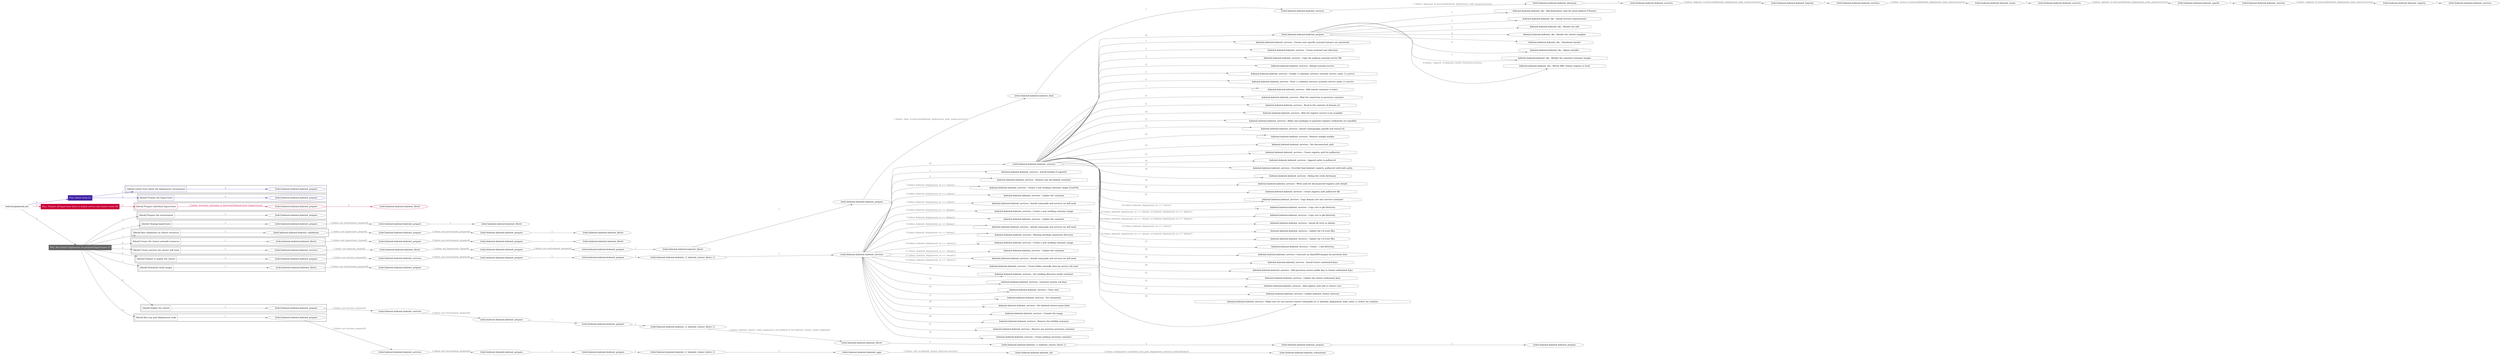 digraph {
	graph [concentrate=true ordering=in rankdir=LR ratio=fill]
	edge [esep=5 sep=10]
	"kubeinit/playbook.yml" [id=root_node style=dotted]
	play_bf6c6f42 [label="Play: Initial setup (1)" color="#4325a7" fontcolor="#ffffff" id=play_bf6c6f42 shape=box style=filled tooltip=localhost]
	"kubeinit/playbook.yml" -> play_bf6c6f42 [label="1 " color="#4325a7" fontcolor="#4325a7" id=edge_04dbfdcd labeltooltip="1 " tooltip="1 "]
	subgraph "kubeinit.kubeinit.kubeinit_prepare" {
		role_2e492836 [label="[role] kubeinit.kubeinit.kubeinit_prepare" color="#4325a7" id=role_2e492836 tooltip="kubeinit.kubeinit.kubeinit_prepare"]
	}
	subgraph "kubeinit.kubeinit.kubeinit_prepare" {
		role_5b1751d0 [label="[role] kubeinit.kubeinit.kubeinit_prepare" color="#4325a7" id=role_5b1751d0 tooltip="kubeinit.kubeinit.kubeinit_prepare"]
	}
	subgraph "Play: Initial setup (1)" {
		play_bf6c6f42 -> block_38721f76 [label=1 color="#4325a7" fontcolor="#4325a7" id=edge_2c55abdc labeltooltip=1 tooltip=1]
		subgraph cluster_block_38721f76 {
			block_38721f76 [label="[block] Gather facts about the deployment environment" color="#4325a7" id=block_38721f76 labeltooltip="Gather facts about the deployment environment" shape=box tooltip="Gather facts about the deployment environment"]
			block_38721f76 -> role_2e492836 [label="1 " color="#4325a7" fontcolor="#4325a7" id=edge_08ad8243 labeltooltip="1 " tooltip="1 "]
		}
		play_bf6c6f42 -> block_2e3effc7 [label=2 color="#4325a7" fontcolor="#4325a7" id=edge_d8696724 labeltooltip=2 tooltip=2]
		subgraph cluster_block_2e3effc7 {
			block_2e3effc7 [label="[block] Prepare the hypervisors" color="#4325a7" id=block_2e3effc7 labeltooltip="Prepare the hypervisors" shape=box tooltip="Prepare the hypervisors"]
			block_2e3effc7 -> role_5b1751d0 [label="1 " color="#4325a7" fontcolor="#4325a7" id=edge_41c2c712 labeltooltip="1 " tooltip="1 "]
		}
	}
	play_ec0fe2da [label="Play: Prepare all hypervisor hosts to deploy service and cluster nodes (0)" color="#ca0237" fontcolor="#ffffff" id=play_ec0fe2da shape=box style=filled tooltip="Play: Prepare all hypervisor hosts to deploy service and cluster nodes (0)"]
	"kubeinit/playbook.yml" -> play_ec0fe2da [label="2 " color="#ca0237" fontcolor="#ca0237" id=edge_f9dc42d3 labeltooltip="2 " tooltip="2 "]
	subgraph "kubeinit.kubeinit.kubeinit_libvirt" {
		role_2e68f2b4 [label="[role] kubeinit.kubeinit.kubeinit_libvirt" color="#ca0237" id=role_2e68f2b4 tooltip="kubeinit.kubeinit.kubeinit_libvirt"]
	}
	subgraph "kubeinit.kubeinit.kubeinit_prepare" {
		role_25a226ad [label="[role] kubeinit.kubeinit.kubeinit_prepare" color="#ca0237" id=role_25a226ad tooltip="kubeinit.kubeinit.kubeinit_prepare"]
		role_25a226ad -> role_2e68f2b4 [label="1 " color="#ca0237" fontcolor="#ca0237" id=edge_9514d3ac labeltooltip="1 " tooltip="1 "]
	}
	subgraph "Play: Prepare all hypervisor hosts to deploy service and cluster nodes (0)" {
		play_ec0fe2da -> block_8fcb07a5 [label=1 color="#ca0237" fontcolor="#ca0237" id=edge_e763a2f1 labeltooltip=1 tooltip=1]
		subgraph cluster_block_8fcb07a5 {
			block_8fcb07a5 [label="[block] Prepare individual hypervisors" color="#ca0237" id=block_8fcb07a5 labeltooltip="Prepare individual hypervisors" shape=box tooltip="Prepare individual hypervisors"]
			block_8fcb07a5 -> role_25a226ad [label="1 [when: inventory_hostname in hostvars['kubeinit-facts'].hypervisors]" color="#ca0237" fontcolor="#ca0237" id=edge_84db8507 labeltooltip="1 [when: inventory_hostname in hostvars['kubeinit-facts'].hypervisors]" tooltip="1 [when: inventory_hostname in hostvars['kubeinit-facts'].hypervisors]"]
		}
	}
	play_c9cffdf8 [label="Play: Run cluster deployment on prepared hypervisors (1)" color="#666666" fontcolor="#ffffff" id=play_c9cffdf8 shape=box style=filled tooltip=localhost]
	"kubeinit/playbook.yml" -> play_c9cffdf8 [label="3 " color="#666666" fontcolor="#666666" id=edge_e32ccda4 labeltooltip="3 " tooltip="3 "]
	subgraph "kubeinit.kubeinit.kubeinit_prepare" {
		role_041250fe [label="[role] kubeinit.kubeinit.kubeinit_prepare" color="#666666" id=role_041250fe tooltip="kubeinit.kubeinit.kubeinit_prepare"]
	}
	subgraph "kubeinit.kubeinit.kubeinit_libvirt" {
		role_09b129c5 [label="[role] kubeinit.kubeinit.kubeinit_libvirt" color="#666666" id=role_09b129c5 tooltip="kubeinit.kubeinit.kubeinit_libvirt"]
	}
	subgraph "kubeinit.kubeinit.kubeinit_prepare" {
		role_4cdf79de [label="[role] kubeinit.kubeinit.kubeinit_prepare" color="#666666" id=role_4cdf79de tooltip="kubeinit.kubeinit.kubeinit_prepare"]
		role_4cdf79de -> role_09b129c5 [label="1 " color="#666666" fontcolor="#666666" id=edge_e017666a labeltooltip="1 " tooltip="1 "]
	}
	subgraph "kubeinit.kubeinit.kubeinit_prepare" {
		role_68f69f64 [label="[role] kubeinit.kubeinit.kubeinit_prepare" color="#666666" id=role_68f69f64 tooltip="kubeinit.kubeinit.kubeinit_prepare"]
		role_68f69f64 -> role_4cdf79de [label="1 [when: not environment_prepared]" color="#666666" fontcolor="#666666" id=edge_9d74cd28 labeltooltip="1 [when: not environment_prepared]" tooltip="1 [when: not environment_prepared]"]
	}
	subgraph "kubeinit.kubeinit.kubeinit_libvirt" {
		role_1e37b716 [label="[role] kubeinit.kubeinit.kubeinit_libvirt" color="#666666" id=role_1e37b716 tooltip="kubeinit.kubeinit.kubeinit_libvirt"]
	}
	subgraph "kubeinit.kubeinit.kubeinit_prepare" {
		role_c3bef7f9 [label="[role] kubeinit.kubeinit.kubeinit_prepare" color="#666666" id=role_c3bef7f9 tooltip="kubeinit.kubeinit.kubeinit_prepare"]
		role_c3bef7f9 -> role_1e37b716 [label="1 " color="#666666" fontcolor="#666666" id=edge_8aa1b6d0 labeltooltip="1 " tooltip="1 "]
	}
	subgraph "kubeinit.kubeinit.kubeinit_prepare" {
		role_daa2dc0b [label="[role] kubeinit.kubeinit.kubeinit_prepare" color="#666666" id=role_daa2dc0b tooltip="kubeinit.kubeinit.kubeinit_prepare"]
		role_daa2dc0b -> role_c3bef7f9 [label="1 [when: not environment_prepared]" color="#666666" fontcolor="#666666" id=edge_f8e40347 labeltooltip="1 [when: not environment_prepared]" tooltip="1 [when: not environment_prepared]"]
	}
	subgraph "kubeinit.kubeinit.kubeinit_validations" {
		role_0ae26f8e [label="[role] kubeinit.kubeinit.kubeinit_validations" color="#666666" id=role_0ae26f8e tooltip="kubeinit.kubeinit.kubeinit_validations"]
		role_0ae26f8e -> role_daa2dc0b [label="1 [when: not hypervisors_cleaned]" color="#666666" fontcolor="#666666" id=edge_52fa8949 labeltooltip="1 [when: not hypervisors_cleaned]" tooltip="1 [when: not hypervisors_cleaned]"]
	}
	subgraph "kubeinit.kubeinit.kubeinit_libvirt" {
		role_a3e00bdb [label="[role] kubeinit.kubeinit.kubeinit_libvirt" color="#666666" id=role_a3e00bdb tooltip="kubeinit.kubeinit.kubeinit_libvirt"]
	}
	subgraph "kubeinit.kubeinit.kubeinit_prepare" {
		role_4f8dca02 [label="[role] kubeinit.kubeinit.kubeinit_prepare" color="#666666" id=role_4f8dca02 tooltip="kubeinit.kubeinit.kubeinit_prepare"]
		role_4f8dca02 -> role_a3e00bdb [label="1 " color="#666666" fontcolor="#666666" id=edge_2f98a87a labeltooltip="1 " tooltip="1 "]
	}
	subgraph "kubeinit.kubeinit.kubeinit_prepare" {
		role_d4096826 [label="[role] kubeinit.kubeinit.kubeinit_prepare" color="#666666" id=role_d4096826 tooltip="kubeinit.kubeinit.kubeinit_prepare"]
		role_d4096826 -> role_4f8dca02 [label="1 [when: not environment_prepared]" color="#666666" fontcolor="#666666" id=edge_1ab55d74 labeltooltip="1 [when: not environment_prepared]" tooltip="1 [when: not environment_prepared]"]
	}
	subgraph "kubeinit.kubeinit.kubeinit_libvirt" {
		role_9b7eea46 [label="[role] kubeinit.kubeinit.kubeinit_libvirt" color="#666666" id=role_9b7eea46 tooltip="kubeinit.kubeinit.kubeinit_libvirt"]
		role_9b7eea46 -> role_d4096826 [label="1 [when: not hypervisors_cleaned]" color="#666666" fontcolor="#666666" id=edge_ad11f165 labeltooltip="1 [when: not hypervisors_cleaned]" tooltip="1 [when: not hypervisors_cleaned]"]
	}
	subgraph "kubeinit.kubeinit.kubeinit_services" {
		role_63eb9236 [label="[role] kubeinit.kubeinit.kubeinit_services" color="#666666" id=role_63eb9236 tooltip="kubeinit.kubeinit.kubeinit_services"]
	}
	subgraph "kubeinit.kubeinit.kubeinit_registry" {
		role_0265dab5 [label="[role] kubeinit.kubeinit.kubeinit_registry" color="#666666" id=role_0265dab5 tooltip="kubeinit.kubeinit.kubeinit_registry"]
		role_0265dab5 -> role_63eb9236 [label="1 " color="#666666" fontcolor="#666666" id=edge_b46900b5 labeltooltip="1 " tooltip="1 "]
	}
	subgraph "kubeinit.kubeinit.kubeinit_services" {
		role_1dd5aded [label="[role] kubeinit.kubeinit.kubeinit_services" color="#666666" id=role_1dd5aded tooltip="kubeinit.kubeinit.kubeinit_services"]
		role_1dd5aded -> role_0265dab5 [label="1 [when: 'registry' in hostvars[kubeinit_deployment_node_name].services]" color="#666666" fontcolor="#666666" id=edge_c2837661 labeltooltip="1 [when: 'registry' in hostvars[kubeinit_deployment_node_name].services]" tooltip="1 [when: 'registry' in hostvars[kubeinit_deployment_node_name].services]"]
	}
	subgraph "kubeinit.kubeinit.kubeinit_apache" {
		role_284b7025 [label="[role] kubeinit.kubeinit.kubeinit_apache" color="#666666" id=role_284b7025 tooltip="kubeinit.kubeinit.kubeinit_apache"]
		role_284b7025 -> role_1dd5aded [label="1 " color="#666666" fontcolor="#666666" id=edge_9a194570 labeltooltip="1 " tooltip="1 "]
	}
	subgraph "kubeinit.kubeinit.kubeinit_services" {
		role_e1edacfa [label="[role] kubeinit.kubeinit.kubeinit_services" color="#666666" id=role_e1edacfa tooltip="kubeinit.kubeinit.kubeinit_services"]
		role_e1edacfa -> role_284b7025 [label="1 [when: 'apache' in hostvars[kubeinit_deployment_node_name].services]" color="#666666" fontcolor="#666666" id=edge_b5144fe6 labeltooltip="1 [when: 'apache' in hostvars[kubeinit_deployment_node_name].services]" tooltip="1 [when: 'apache' in hostvars[kubeinit_deployment_node_name].services]"]
	}
	subgraph "kubeinit.kubeinit.kubeinit_nexus" {
		role_1da039c1 [label="[role] kubeinit.kubeinit.kubeinit_nexus" color="#666666" id=role_1da039c1 tooltip="kubeinit.kubeinit.kubeinit_nexus"]
		role_1da039c1 -> role_e1edacfa [label="1 " color="#666666" fontcolor="#666666" id=edge_1817312a labeltooltip="1 " tooltip="1 "]
	}
	subgraph "kubeinit.kubeinit.kubeinit_services" {
		role_1595fb42 [label="[role] kubeinit.kubeinit.kubeinit_services" color="#666666" id=role_1595fb42 tooltip="kubeinit.kubeinit.kubeinit_services"]
		role_1595fb42 -> role_1da039c1 [label="1 [when: 'nexus' in hostvars[kubeinit_deployment_node_name].services]" color="#666666" fontcolor="#666666" id=edge_37dade91 labeltooltip="1 [when: 'nexus' in hostvars[kubeinit_deployment_node_name].services]" tooltip="1 [when: 'nexus' in hostvars[kubeinit_deployment_node_name].services]"]
	}
	subgraph "kubeinit.kubeinit.kubeinit_haproxy" {
		role_386bc935 [label="[role] kubeinit.kubeinit.kubeinit_haproxy" color="#666666" id=role_386bc935 tooltip="kubeinit.kubeinit.kubeinit_haproxy"]
		role_386bc935 -> role_1595fb42 [label="1 " color="#666666" fontcolor="#666666" id=edge_b8a3d36c labeltooltip="1 " tooltip="1 "]
	}
	subgraph "kubeinit.kubeinit.kubeinit_services" {
		role_8d01fe36 [label="[role] kubeinit.kubeinit.kubeinit_services" color="#666666" id=role_8d01fe36 tooltip="kubeinit.kubeinit.kubeinit_services"]
		role_8d01fe36 -> role_386bc935 [label="1 [when: 'haproxy' in hostvars[kubeinit_deployment_node_name].services]" color="#666666" fontcolor="#666666" id=edge_4ba7d05a labeltooltip="1 [when: 'haproxy' in hostvars[kubeinit_deployment_node_name].services]" tooltip="1 [when: 'haproxy' in hostvars[kubeinit_deployment_node_name].services]"]
	}
	subgraph "kubeinit.kubeinit.kubeinit_dnsmasq" {
		role_a7429e09 [label="[role] kubeinit.kubeinit.kubeinit_dnsmasq" color="#666666" id=role_a7429e09 tooltip="kubeinit.kubeinit.kubeinit_dnsmasq"]
		role_a7429e09 -> role_8d01fe36 [label="1 " color="#666666" fontcolor="#666666" id=edge_ee44decf labeltooltip="1 " tooltip="1 "]
	}
	subgraph "kubeinit.kubeinit.kubeinit_services" {
		role_373e9f68 [label="[role] kubeinit.kubeinit.kubeinit_services" color="#666666" id=role_373e9f68 tooltip="kubeinit.kubeinit.kubeinit_services"]
		role_373e9f68 -> role_a7429e09 [label="1 [when: 'dnsmasq' in hostvars[kubeinit_deployment_node_name].services]" color="#666666" fontcolor="#666666" id=edge_695af836 labeltooltip="1 [when: 'dnsmasq' in hostvars[kubeinit_deployment_node_name].services]" tooltip="1 [when: 'dnsmasq' in hostvars[kubeinit_deployment_node_name].services]"]
	}
	subgraph "kubeinit.kubeinit.kubeinit_bind" {
		role_b521f58c [label="[role] kubeinit.kubeinit.kubeinit_bind" color="#666666" id=role_b521f58c tooltip="kubeinit.kubeinit.kubeinit_bind"]
		role_b521f58c -> role_373e9f68 [label="1 " color="#666666" fontcolor="#666666" id=edge_672d7ee2 labeltooltip="1 " tooltip="1 "]
	}
	subgraph "kubeinit.kubeinit.kubeinit_prepare" {
		role_c8ca8e5f [label="[role] kubeinit.kubeinit.kubeinit_prepare" color="#666666" id=role_c8ca8e5f tooltip="kubeinit.kubeinit.kubeinit_prepare"]
		role_c8ca8e5f -> role_b521f58c [label="1 [when: 'bind' in hostvars[kubeinit_deployment_node_name].services]" color="#666666" fontcolor="#666666" id=edge_a50130da labeltooltip="1 [when: 'bind' in hostvars[kubeinit_deployment_node_name].services]" tooltip="1 [when: 'bind' in hostvars[kubeinit_deployment_node_name].services]"]
	}
	subgraph "kubeinit.kubeinit.kubeinit_libvirt" {
		role_b24411a0 [label="[role] kubeinit.kubeinit.kubeinit_libvirt" color="#666666" id=role_b24411a0 tooltip="kubeinit.kubeinit.kubeinit_libvirt"]
		role_b24411a0 -> role_c8ca8e5f [label="1 " color="#666666" fontcolor="#666666" id=edge_c720a9d2 labeltooltip="1 " tooltip="1 "]
	}
	subgraph "kubeinit.kubeinit.kubeinit_prepare" {
		role_64362594 [label="[role] kubeinit.kubeinit.kubeinit_prepare" color="#666666" id=role_64362594 tooltip="kubeinit.kubeinit.kubeinit_prepare"]
		role_64362594 -> role_b24411a0 [label="1 " color="#666666" fontcolor="#666666" id=edge_1a8ef081 labeltooltip="1 " tooltip="1 "]
	}
	subgraph "kubeinit.kubeinit.kubeinit_prepare" {
		role_993ac03c [label="[role] kubeinit.kubeinit.kubeinit_prepare" color="#666666" id=role_993ac03c tooltip="kubeinit.kubeinit.kubeinit_prepare"]
		role_993ac03c -> role_64362594 [label="1 [when: not environment_prepared]" color="#666666" fontcolor="#666666" id=edge_a8421b99 labeltooltip="1 [when: not environment_prepared]" tooltip="1 [when: not environment_prepared]"]
	}
	subgraph "kubeinit.kubeinit.kubeinit_libvirt" {
		role_7f527fde [label="[role] kubeinit.kubeinit.kubeinit_libvirt" color="#666666" id=role_7f527fde tooltip="kubeinit.kubeinit.kubeinit_libvirt"]
		role_7f527fde -> role_993ac03c [label="1 [when: not hypervisors_cleaned]" color="#666666" fontcolor="#666666" id=edge_6239b3cc labeltooltip="1 [when: not hypervisors_cleaned]" tooltip="1 [when: not hypervisors_cleaned]"]
	}
	subgraph "kubeinit.kubeinit.kubeinit_services" {
		role_4bb7468c [label="[role] kubeinit.kubeinit.kubeinit_services" color="#666666" id=role_4bb7468c tooltip="kubeinit.kubeinit.kubeinit_services"]
		role_4bb7468c -> role_7f527fde [label="1 [when: not network_created]" color="#666666" fontcolor="#666666" id=edge_4c6923af labeltooltip="1 [when: not network_created]" tooltip="1 [when: not network_created]"]
	}
	subgraph "kubeinit.kubeinit.kubeinit_prepare" {
		role_e82b8c06 [label="[role] kubeinit.kubeinit.kubeinit_prepare" color="#666666" id=role_e82b8c06 tooltip="kubeinit.kubeinit.kubeinit_prepare"]
		task_27bfb29d [label="kubeinit.kubeinit.kubeinit_rke : Add kubernetes repo for latest kubectl (Ubuntu)" color="#666666" id=task_27bfb29d shape=octagon tooltip="kubeinit.kubeinit.kubeinit_rke : Add kubernetes repo for latest kubectl (Ubuntu)"]
		role_e82b8c06 -> task_27bfb29d [label="1 " color="#666666" fontcolor="#666666" id=edge_53c9c61d labeltooltip="1 " tooltip="1 "]
		task_db089a00 [label="kubeinit.kubeinit.kubeinit_rke : Install services requirements" color="#666666" id=task_db089a00 shape=octagon tooltip="kubeinit.kubeinit.kubeinit_rke : Install services requirements"]
		role_e82b8c06 -> task_db089a00 [label="2 " color="#666666" fontcolor="#666666" id=edge_7ac318d1 labeltooltip="2 " tooltip="2 "]
		task_ff1b33f2 [label="kubeinit.kubeinit.kubeinit_rke : Render net info" color="#666666" id=task_ff1b33f2 shape=octagon tooltip="kubeinit.kubeinit.kubeinit_rke : Render net info"]
		role_e82b8c06 -> task_ff1b33f2 [label="3 " color="#666666" fontcolor="#666666" id=edge_0a2ac85c labeltooltip="3 " tooltip="3 "]
		task_38e6f2d0 [label="kubeinit.kubeinit.kubeinit_rke : Render the cluster template" color="#666666" id=task_38e6f2d0 shape=octagon tooltip="kubeinit.kubeinit.kubeinit_rke : Render the cluster template"]
		role_e82b8c06 -> task_38e6f2d0 [label="4 " color="#666666" fontcolor="#666666" id=edge_26c9f67d labeltooltip="4 " tooltip="4 "]
		task_411d150f [label="kubeinit.kubeinit.kubeinit_rke : Download rancher" color="#666666" id=task_411d150f shape=octagon tooltip="kubeinit.kubeinit.kubeinit_rke : Download rancher"]
		role_e82b8c06 -> task_411d150f [label="5 " color="#666666" fontcolor="#666666" id=edge_e5e71a14 labeltooltip="5 " tooltip="5 "]
		task_573a94ec [label="kubeinit.kubeinit.kubeinit_rke : Adjust installer" color="#666666" id=task_573a94ec shape=octagon tooltip="kubeinit.kubeinit.kubeinit_rke : Adjust installer"]
		role_e82b8c06 -> task_573a94ec [label="6 " color="#666666" fontcolor="#666666" id=edge_ddfa756c labeltooltip="6 " tooltip="6 "]
		task_97bfae0e [label="kubeinit.kubeinit.kubeinit_rke : Render the required container images" color="#666666" id=task_97bfae0e shape=octagon tooltip="kubeinit.kubeinit.kubeinit_rke : Render the required container images"]
		role_e82b8c06 -> task_97bfae0e [label="7 " color="#666666" fontcolor="#666666" id=edge_4cf082a5 labeltooltip="7 " tooltip="7 "]
		task_8bbb768c [label="kubeinit.kubeinit.kubeinit_rke : Mirror RKE remote registry to local" color="#666666" id=task_8bbb768c shape=octagon tooltip="kubeinit.kubeinit.kubeinit_rke : Mirror RKE remote registry to local"]
		role_e82b8c06 -> task_8bbb768c [label="8 [when: 'registry' in kubeinit_cluster_hostvars.services]" color="#666666" fontcolor="#666666" id=edge_2a2b3846 labeltooltip="8 [when: 'registry' in kubeinit_cluster_hostvars.services]" tooltip="8 [when: 'registry' in kubeinit_cluster_hostvars.services]"]
	}
	subgraph "kubeinit.kubeinit.kubeinit_services" {
		role_5d2e356b [label="[role] kubeinit.kubeinit.kubeinit_services" color="#666666" id=role_5d2e356b tooltip="kubeinit.kubeinit.kubeinit_services"]
		task_ad9d36fb [label="kubeinit.kubeinit.kubeinit_services : Ensure user specific systemd instance are persistent" color="#666666" id=task_ad9d36fb shape=octagon tooltip="kubeinit.kubeinit.kubeinit_services : Ensure user specific systemd instance are persistent"]
		role_5d2e356b -> task_ad9d36fb [label="1 " color="#666666" fontcolor="#666666" id=edge_9912bef1 labeltooltip="1 " tooltip="1 "]
		task_4b582730 [label="kubeinit.kubeinit.kubeinit_services : Create systemd user directory" color="#666666" id=task_4b582730 shape=octagon tooltip="kubeinit.kubeinit.kubeinit_services : Create systemd user directory"]
		role_5d2e356b -> task_4b582730 [label="2 " color="#666666" fontcolor="#666666" id=edge_08814392 labeltooltip="2 " tooltip="2 "]
		task_fa5f5260 [label="kubeinit.kubeinit.kubeinit_services : Copy the podman systemd service file" color="#666666" id=task_fa5f5260 shape=octagon tooltip="kubeinit.kubeinit.kubeinit_services : Copy the podman systemd service file"]
		role_5d2e356b -> task_fa5f5260 [label="3 " color="#666666" fontcolor="#666666" id=edge_13281b60 labeltooltip="3 " tooltip="3 "]
		task_b1563d43 [label="kubeinit.kubeinit.kubeinit_services : Reload systemd service" color="#666666" id=task_b1563d43 shape=octagon tooltip="kubeinit.kubeinit.kubeinit_services : Reload systemd service"]
		role_5d2e356b -> task_b1563d43 [label="4 " color="#666666" fontcolor="#666666" id=edge_d42e278d labeltooltip="4 " tooltip="4 "]
		task_48150eef [label="kubeinit.kubeinit.kubeinit_services : Enable {{ kubeinit_services_systemd_service_name }}.service" color="#666666" id=task_48150eef shape=octagon tooltip="kubeinit.kubeinit.kubeinit_services : Enable {{ kubeinit_services_systemd_service_name }}.service"]
		role_5d2e356b -> task_48150eef [label="5 " color="#666666" fontcolor="#666666" id=edge_30f8a46e labeltooltip="5 " tooltip="5 "]
		task_5f6ef3bd [label="kubeinit.kubeinit.kubeinit_services : Start {{ kubeinit_services_systemd_service_name }}.service" color="#666666" id=task_5f6ef3bd shape=octagon tooltip="kubeinit.kubeinit.kubeinit_services : Start {{ kubeinit_services_systemd_service_name }}.service"]
		role_5d2e356b -> task_5f6ef3bd [label="6 " color="#666666" fontcolor="#666666" id=edge_43282830 labeltooltip="6 " tooltip="6 "]
		task_c31b4ba1 [label="kubeinit.kubeinit.kubeinit_services : Add remote container to hosts" color="#666666" id=task_c31b4ba1 shape=octagon tooltip="kubeinit.kubeinit.kubeinit_services : Add remote container to hosts"]
		role_5d2e356b -> task_c31b4ba1 [label="7 " color="#666666" fontcolor="#666666" id=edge_c2e91a7f labeltooltip="7 " tooltip="7 "]
		task_cba6bede [label="kubeinit.kubeinit.kubeinit_services : Wait for connection to provision container" color="#666666" id=task_cba6bede shape=octagon tooltip="kubeinit.kubeinit.kubeinit_services : Wait for connection to provision container"]
		role_5d2e356b -> task_cba6bede [label="8 " color="#666666" fontcolor="#666666" id=edge_60a4ff5b labeltooltip="8 " tooltip="8 "]
		task_aa618741 [label="kubeinit.kubeinit.kubeinit_services : Read in the contents of domain.crt" color="#666666" id=task_aa618741 shape=octagon tooltip="kubeinit.kubeinit.kubeinit_services : Read in the contents of domain.crt"]
		role_5d2e356b -> task_aa618741 [label="9 " color="#666666" fontcolor="#666666" id=edge_20d0db35 labeltooltip="9 " tooltip="9 "]
		task_9f91bd22 [label="kubeinit.kubeinit.kubeinit_services : Wait for registry service to be available" color="#666666" id=task_9f91bd22 shape=octagon tooltip="kubeinit.kubeinit.kubeinit_services : Wait for registry service to be available"]
		role_5d2e356b -> task_9f91bd22 [label="10 " color="#666666" fontcolor="#666666" id=edge_82f6add6 labeltooltip="10 " tooltip="10 "]
		task_e8413dfd [label="kubeinit.kubeinit.kubeinit_services : Make sure packages to generate registry credentials are installed" color="#666666" id=task_e8413dfd shape=octagon tooltip="kubeinit.kubeinit.kubeinit_services : Make sure packages to generate registry credentials are installed"]
		role_5d2e356b -> task_e8413dfd [label="11 " color="#666666" fontcolor="#666666" id=edge_6cedf65f labeltooltip="11 " tooltip="11 "]
		task_92756360 [label="kubeinit.kubeinit.kubeinit_services : Install cryptography, passlib and nexus3-cli" color="#666666" id=task_92756360 shape=octagon tooltip="kubeinit.kubeinit.kubeinit_services : Install cryptography, passlib and nexus3-cli"]
		role_5d2e356b -> task_92756360 [label="12 " color="#666666" fontcolor="#666666" id=edge_435e7d78 labeltooltip="12 " tooltip="12 "]
		task_a0d26e3d [label="kubeinit.kubeinit.kubeinit_services : Remove nologin marker" color="#666666" id=task_a0d26e3d shape=octagon tooltip="kubeinit.kubeinit.kubeinit_services : Remove nologin marker"]
		role_5d2e356b -> task_a0d26e3d [label="13 " color="#666666" fontcolor="#666666" id=edge_86fc94d1 labeltooltip="13 " tooltip="13 "]
		task_e2b1147f [label="kubeinit.kubeinit.kubeinit_services : Set disconnected_auth" color="#666666" id=task_e2b1147f shape=octagon tooltip="kubeinit.kubeinit.kubeinit_services : Set disconnected_auth"]
		role_5d2e356b -> task_e2b1147f [label="14 " color="#666666" fontcolor="#666666" id=edge_26f16ea2 labeltooltip="14 " tooltip="14 "]
		task_e865e36c [label="kubeinit.kubeinit.kubeinit_services : Create registry auth for pullsecret" color="#666666" id=task_e865e36c shape=octagon tooltip="kubeinit.kubeinit.kubeinit_services : Create registry auth for pullsecret"]
		role_5d2e356b -> task_e865e36c [label="15 " color="#666666" fontcolor="#666666" id=edge_7a242e26 labeltooltip="15 " tooltip="15 "]
		task_7575fc86 [label="kubeinit.kubeinit.kubeinit_services : Append auths to pullsecret" color="#666666" id=task_7575fc86 shape=octagon tooltip="kubeinit.kubeinit.kubeinit_services : Append auths to pullsecret"]
		role_5d2e356b -> task_7575fc86 [label="16 " color="#666666" fontcolor="#666666" id=edge_64595cee labeltooltip="16 " tooltip="16 "]
		task_a248d039 [label="kubeinit.kubeinit.kubeinit_services : Override final kubeinit_registry_pullsecret with both auths" color="#666666" id=task_a248d039 shape=octagon tooltip="kubeinit.kubeinit.kubeinit_services : Override final kubeinit_registry_pullsecret with both auths"]
		role_5d2e356b -> task_a248d039 [label="17 " color="#666666" fontcolor="#666666" id=edge_19531d73 labeltooltip="17 " tooltip="17 "]
		task_64675600 [label="kubeinit.kubeinit.kubeinit_services : Debug the creds dictionary" color="#666666" id=task_64675600 shape=octagon tooltip="kubeinit.kubeinit.kubeinit_services : Debug the creds dictionary"]
		role_5d2e356b -> task_64675600 [label="18 " color="#666666" fontcolor="#666666" id=edge_d75c582a labeltooltip="18 " tooltip="18 "]
		task_782d52f1 [label="kubeinit.kubeinit.kubeinit_services : Write auth for disconnected registry auth details" color="#666666" id=task_782d52f1 shape=octagon tooltip="kubeinit.kubeinit.kubeinit_services : Write auth for disconnected registry auth details"]
		role_5d2e356b -> task_782d52f1 [label="19 " color="#666666" fontcolor="#666666" id=edge_b13a10ce labeltooltip="19 " tooltip="19 "]
		task_adb21232 [label="kubeinit.kubeinit.kubeinit_services : Create registry auth pullsecret file" color="#666666" id=task_adb21232 shape=octagon tooltip="kubeinit.kubeinit.kubeinit_services : Create registry auth pullsecret file"]
		role_5d2e356b -> task_adb21232 [label="20 " color="#666666" fontcolor="#666666" id=edge_87791659 labeltooltip="20 " tooltip="20 "]
		task_826de7ab [label="kubeinit.kubeinit.kubeinit_services : Copy domain cert into services container" color="#666666" id=task_826de7ab shape=octagon tooltip="kubeinit.kubeinit.kubeinit_services : Copy domain cert into services container"]
		role_5d2e356b -> task_826de7ab [label="21 " color="#666666" fontcolor="#666666" id=edge_76165184 labeltooltip="21 " tooltip="21 "]
		task_537fa055 [label="kubeinit.kubeinit.kubeinit_services : Copy cert to pki directory" color="#666666" id=task_537fa055 shape=octagon tooltip="kubeinit.kubeinit.kubeinit_services : Copy cert to pki directory"]
		role_5d2e356b -> task_537fa055 [label="22 [when: kubeinit_deployment_os == 'centos']" color="#666666" fontcolor="#666666" id=edge_3dce1df4 labeltooltip="22 [when: kubeinit_deployment_os == 'centos']" tooltip="22 [when: kubeinit_deployment_os == 'centos']"]
		task_3bb01147 [label="kubeinit.kubeinit.kubeinit_services : Copy cert to pki directory" color="#666666" id=task_3bb01147 shape=octagon tooltip="kubeinit.kubeinit.kubeinit_services : Copy cert to pki directory"]
		role_5d2e356b -> task_3bb01147 [label="23 [when: kubeinit_deployment_os == 'ubuntu' or kubeinit_deployment_os == 'debian']" color="#666666" fontcolor="#666666" id=edge_2257aa16 labeltooltip="23 [when: kubeinit_deployment_os == 'ubuntu' or kubeinit_deployment_os == 'debian']" tooltip="23 [when: kubeinit_deployment_os == 'ubuntu' or kubeinit_deployment_os == 'debian']"]
		task_7858948b [label="kubeinit.kubeinit.kubeinit_services : Install all certs in ubuntu" color="#666666" id=task_7858948b shape=octagon tooltip="kubeinit.kubeinit.kubeinit_services : Install all certs in ubuntu"]
		role_5d2e356b -> task_7858948b [label="24 [when: kubeinit_deployment_os == 'ubuntu' or kubeinit_deployment_os == 'debian']" color="#666666" fontcolor="#666666" id=edge_42b9cc9d labeltooltip="24 [when: kubeinit_deployment_os == 'ubuntu' or kubeinit_deployment_os == 'debian']" tooltip="24 [when: kubeinit_deployment_os == 'ubuntu' or kubeinit_deployment_os == 'debian']"]
		task_6ebc7829 [label="kubeinit.kubeinit.kubeinit_services : Update the CA trust files" color="#666666" id=task_6ebc7829 shape=octagon tooltip="kubeinit.kubeinit.kubeinit_services : Update the CA trust files"]
		role_5d2e356b -> task_6ebc7829 [label="25 [when: kubeinit_deployment_os == 'centos']" color="#666666" fontcolor="#666666" id=edge_a07508b0 labeltooltip="25 [when: kubeinit_deployment_os == 'centos']" tooltip="25 [when: kubeinit_deployment_os == 'centos']"]
		task_3f479e15 [label="kubeinit.kubeinit.kubeinit_services : Update the CA trust files" color="#666666" id=task_3f479e15 shape=octagon tooltip="kubeinit.kubeinit.kubeinit_services : Update the CA trust files"]
		role_5d2e356b -> task_3f479e15 [label="26 [when: kubeinit_deployment_os == 'ubuntu' or kubeinit_deployment_os == 'debian']" color="#666666" fontcolor="#666666" id=edge_146be63c labeltooltip="26 [when: kubeinit_deployment_os == 'ubuntu' or kubeinit_deployment_os == 'debian']" tooltip="26 [when: kubeinit_deployment_os == 'ubuntu' or kubeinit_deployment_os == 'debian']"]
		task_e4d0d150 [label="kubeinit.kubeinit.kubeinit_services : Create ~/.ssh directory" color="#666666" id=task_e4d0d150 shape=octagon tooltip="kubeinit.kubeinit.kubeinit_services : Create ~/.ssh directory"]
		role_5d2e356b -> task_e4d0d150 [label="27 " color="#666666" fontcolor="#666666" id=edge_5fb7e0f1 labeltooltip="27 " tooltip="27 "]
		task_0d58c0ee [label="kubeinit.kubeinit.kubeinit_services : Generate an OpenSSH keypair for provision host" color="#666666" id=task_0d58c0ee shape=octagon tooltip="kubeinit.kubeinit.kubeinit_services : Generate an OpenSSH keypair for provision host"]
		role_5d2e356b -> task_0d58c0ee [label="28 " color="#666666" fontcolor="#666666" id=edge_6bb5b68c labeltooltip="28 " tooltip="28 "]
		task_bc21302f [label="kubeinit.kubeinit.kubeinit_services : Install cluster authorized keys" color="#666666" id=task_bc21302f shape=octagon tooltip="kubeinit.kubeinit.kubeinit_services : Install cluster authorized keys"]
		role_5d2e356b -> task_bc21302f [label="29 " color="#666666" fontcolor="#666666" id=edge_845286ed labeltooltip="29 " tooltip="29 "]
		task_e4d6fa83 [label="kubeinit.kubeinit.kubeinit_services : Add provision service public key to cluster authorized_keys" color="#666666" id=task_e4d6fa83 shape=octagon tooltip="kubeinit.kubeinit.kubeinit_services : Add provision service public key to cluster authorized_keys"]
		role_5d2e356b -> task_e4d6fa83 [label="30 " color="#666666" fontcolor="#666666" id=edge_d50ce291 labeltooltip="30 " tooltip="30 "]
		task_b0a321b7 [label="kubeinit.kubeinit.kubeinit_services : Update the cluster authorized_keys" color="#666666" id=task_b0a321b7 shape=octagon tooltip="kubeinit.kubeinit.kubeinit_services : Update the cluster authorized_keys"]
		role_5d2e356b -> task_b0a321b7 [label="31 " color="#666666" fontcolor="#666666" id=edge_1cd517ef labeltooltip="31 " tooltip="31 "]
		task_620a976f [label="kubeinit.kubeinit.kubeinit_services : Add registry auth info to cluster vars" color="#666666" id=task_620a976f shape=octagon tooltip="kubeinit.kubeinit.kubeinit_services : Add registry auth info to cluster vars"]
		role_5d2e356b -> task_620a976f [label="32 " color="#666666" fontcolor="#666666" id=edge_b58f9288 labeltooltip="32 " tooltip="32 "]
		task_54f80c83 [label="kubeinit.kubeinit.kubeinit_services : Update kubeinit_cluster_hostvars" color="#666666" id=task_54f80c83 shape=octagon tooltip="kubeinit.kubeinit.kubeinit_services : Update kubeinit_cluster_hostvars"]
		role_5d2e356b -> task_54f80c83 [label="33 " color="#666666" fontcolor="#666666" id=edge_853d282f labeltooltip="33 " tooltip="33 "]
		task_2fb8de6f [label="kubeinit.kubeinit.kubeinit_services : Make sure we can execute remote commands on {{ kubeinit_deployment_node_name }} before we continue" color="#666666" id=task_2fb8de6f shape=octagon tooltip="kubeinit.kubeinit.kubeinit_services : Make sure we can execute remote commands on {{ kubeinit_deployment_node_name }} before we continue"]
		role_5d2e356b -> task_2fb8de6f [label="34 " color="#666666" fontcolor="#666666" id=edge_3477487e labeltooltip="34 " tooltip="34 "]
		role_5d2e356b -> role_e82b8c06 [label="35 " color="#666666" fontcolor="#666666" id=edge_b5c0927e labeltooltip="35 " tooltip="35 "]
	}
	subgraph "kubeinit.kubeinit.kubeinit_services" {
		role_ae2a4570 [label="[role] kubeinit.kubeinit.kubeinit_services" color="#666666" id=role_ae2a4570 tooltip="kubeinit.kubeinit.kubeinit_services"]
		task_c9474c84 [label="kubeinit.kubeinit.kubeinit_services : Install buildah if required" color="#666666" id=task_c9474c84 shape=octagon tooltip="kubeinit.kubeinit.kubeinit_services : Install buildah if required"]
		role_ae2a4570 -> task_c9474c84 [label="1 " color="#666666" fontcolor="#666666" id=edge_813cab97 labeltooltip="1 " tooltip="1 "]
		task_a648457f [label="kubeinit.kubeinit.kubeinit_services : Remove any old buildah container" color="#666666" id=task_a648457f shape=octagon tooltip="kubeinit.kubeinit.kubeinit_services : Remove any old buildah container"]
		role_ae2a4570 -> task_a648457f [label="2 " color="#666666" fontcolor="#666666" id=edge_19d5fbf4 labeltooltip="2 " tooltip="2 "]
		task_9bef2834 [label="kubeinit.kubeinit.kubeinit_services : Create a new working container image (CentOS)" color="#666666" id=task_9bef2834 shape=octagon tooltip="kubeinit.kubeinit.kubeinit_services : Create a new working container image (CentOS)"]
		role_ae2a4570 -> task_9bef2834 [label="3 [when: kubeinit_deployment_os == 'centos']" color="#666666" fontcolor="#666666" id=edge_f6c51d51 labeltooltip="3 [when: kubeinit_deployment_os == 'centos']" tooltip="3 [when: kubeinit_deployment_os == 'centos']"]
		task_93ee75bf [label="kubeinit.kubeinit.kubeinit_services : Update the container" color="#666666" id=task_93ee75bf shape=octagon tooltip="kubeinit.kubeinit.kubeinit_services : Update the container"]
		role_ae2a4570 -> task_93ee75bf [label="4 [when: kubeinit_deployment_os == 'centos']" color="#666666" fontcolor="#666666" id=edge_98a00d95 labeltooltip="4 [when: kubeinit_deployment_os == 'centos']" tooltip="4 [when: kubeinit_deployment_os == 'centos']"]
		task_ca6fc5d9 [label="kubeinit.kubeinit.kubeinit_services : Install commands and services we will need" color="#666666" id=task_ca6fc5d9 shape=octagon tooltip="kubeinit.kubeinit.kubeinit_services : Install commands and services we will need"]
		role_ae2a4570 -> task_ca6fc5d9 [label="5 [when: kubeinit_deployment_os == 'centos']" color="#666666" fontcolor="#666666" id=edge_29a7f1b4 labeltooltip="5 [when: kubeinit_deployment_os == 'centos']" tooltip="5 [when: kubeinit_deployment_os == 'centos']"]
		task_98e7613d [label="kubeinit.kubeinit.kubeinit_services : Create a new working container image" color="#666666" id=task_98e7613d shape=octagon tooltip="kubeinit.kubeinit.kubeinit_services : Create a new working container image"]
		role_ae2a4570 -> task_98e7613d [label="6 [when: kubeinit_deployment_os == 'debian']" color="#666666" fontcolor="#666666" id=edge_c0abd06c labeltooltip="6 [when: kubeinit_deployment_os == 'debian']" tooltip="6 [when: kubeinit_deployment_os == 'debian']"]
		task_db4fada6 [label="kubeinit.kubeinit.kubeinit_services : Update the container" color="#666666" id=task_db4fada6 shape=octagon tooltip="kubeinit.kubeinit.kubeinit_services : Update the container"]
		role_ae2a4570 -> task_db4fada6 [label="7 [when: kubeinit_deployment_os == 'debian']" color="#666666" fontcolor="#666666" id=edge_d12923b7 labeltooltip="7 [when: kubeinit_deployment_os == 'debian']" tooltip="7 [when: kubeinit_deployment_os == 'debian']"]
		task_6802d2c9 [label="kubeinit.kubeinit.kubeinit_services : Install commands and services we will need" color="#666666" id=task_6802d2c9 shape=octagon tooltip="kubeinit.kubeinit.kubeinit_services : Install commands and services we will need"]
		role_ae2a4570 -> task_6802d2c9 [label="8 [when: kubeinit_deployment_os == 'debian']" color="#666666" fontcolor="#666666" id=edge_73ab3720 labeltooltip="8 [when: kubeinit_deployment_os == 'debian']" tooltip="8 [when: kubeinit_deployment_os == 'debian']"]
		task_46d0a183 [label="kubeinit.kubeinit.kubeinit_services : Missing privilege separation directory" color="#666666" id=task_46d0a183 shape=octagon tooltip="kubeinit.kubeinit.kubeinit_services : Missing privilege separation directory"]
		role_ae2a4570 -> task_46d0a183 [label="9 [when: kubeinit_deployment_os == 'debian']" color="#666666" fontcolor="#666666" id=edge_85bdc9d0 labeltooltip="9 [when: kubeinit_deployment_os == 'debian']" tooltip="9 [when: kubeinit_deployment_os == 'debian']"]
		task_7e19f7c9 [label="kubeinit.kubeinit.kubeinit_services : Create a new working container image" color="#666666" id=task_7e19f7c9 shape=octagon tooltip="kubeinit.kubeinit.kubeinit_services : Create a new working container image"]
		role_ae2a4570 -> task_7e19f7c9 [label="10 [when: kubeinit_deployment_os == 'ubuntu']" color="#666666" fontcolor="#666666" id=edge_051c18d0 labeltooltip="10 [when: kubeinit_deployment_os == 'ubuntu']" tooltip="10 [when: kubeinit_deployment_os == 'ubuntu']"]
		task_b45518a0 [label="kubeinit.kubeinit.kubeinit_services : Update the container" color="#666666" id=task_b45518a0 shape=octagon tooltip="kubeinit.kubeinit.kubeinit_services : Update the container"]
		role_ae2a4570 -> task_b45518a0 [label="11 [when: kubeinit_deployment_os == 'ubuntu']" color="#666666" fontcolor="#666666" id=edge_53ca0e00 labeltooltip="11 [when: kubeinit_deployment_os == 'ubuntu']" tooltip="11 [when: kubeinit_deployment_os == 'ubuntu']"]
		task_a848f710 [label="kubeinit.kubeinit.kubeinit_services : Install commands and services we will need" color="#666666" id=task_a848f710 shape=octagon tooltip="kubeinit.kubeinit.kubeinit_services : Install commands and services we will need"]
		role_ae2a4570 -> task_a848f710 [label="12 [when: kubeinit_deployment_os == 'ubuntu']" color="#666666" fontcolor="#666666" id=edge_07ba20ce labeltooltip="12 [when: kubeinit_deployment_os == 'ubuntu']" tooltip="12 [when: kubeinit_deployment_os == 'ubuntu']"]
		task_f28f03b6 [label="kubeinit.kubeinit.kubeinit_services : Create folder normally done by service ssh start" color="#666666" id=task_f28f03b6 shape=octagon tooltip="kubeinit.kubeinit.kubeinit_services : Create folder normally done by service ssh start"]
		role_ae2a4570 -> task_f28f03b6 [label="13 [when: kubeinit_deployment_os == 'ubuntu']" color="#666666" fontcolor="#666666" id=edge_90f96a74 labeltooltip="13 [when: kubeinit_deployment_os == 'ubuntu']" tooltip="13 [when: kubeinit_deployment_os == 'ubuntu']"]
		task_ca90ef9d [label="kubeinit.kubeinit.kubeinit_services : Set working directory inside container" color="#666666" id=task_ca90ef9d shape=octagon tooltip="kubeinit.kubeinit.kubeinit_services : Set working directory inside container"]
		role_ae2a4570 -> task_ca90ef9d [label="14 " color="#666666" fontcolor="#666666" id=edge_39773600 labeltooltip="14 " tooltip="14 "]
		task_cc52becf [label="kubeinit.kubeinit.kubeinit_services : Generate system ssh keys" color="#666666" id=task_cc52becf shape=octagon tooltip="kubeinit.kubeinit.kubeinit_services : Generate system ssh keys"]
		role_ae2a4570 -> task_cc52becf [label="15 " color="#666666" fontcolor="#666666" id=edge_d82cf20a labeltooltip="15 " tooltip="15 "]
		task_28b078e4 [label="kubeinit.kubeinit.kubeinit_services : Clear cmd" color="#666666" id=task_28b078e4 shape=octagon tooltip="kubeinit.kubeinit.kubeinit_services : Clear cmd"]
		role_ae2a4570 -> task_28b078e4 [label="16 " color="#666666" fontcolor="#666666" id=edge_355ac895 labeltooltip="16 " tooltip="16 "]
		task_030131ab [label="kubeinit.kubeinit.kubeinit_services : Set entrypoint" color="#666666" id=task_030131ab shape=octagon tooltip="kubeinit.kubeinit.kubeinit_services : Set entrypoint"]
		role_ae2a4570 -> task_030131ab [label="17 " color="#666666" fontcolor="#666666" id=edge_1f928351 labeltooltip="17 " tooltip="17 "]
		task_b3163a72 [label="kubeinit.kubeinit.kubeinit_services : Set kubeinit-cluster-name label" color="#666666" id=task_b3163a72 shape=octagon tooltip="kubeinit.kubeinit.kubeinit_services : Set kubeinit-cluster-name label"]
		role_ae2a4570 -> task_b3163a72 [label="18 " color="#666666" fontcolor="#666666" id=edge_77e35748 labeltooltip="18 " tooltip="18 "]
		task_a4b67c5e [label="kubeinit.kubeinit.kubeinit_services : Commit the image" color="#666666" id=task_a4b67c5e shape=octagon tooltip="kubeinit.kubeinit.kubeinit_services : Commit the image"]
		role_ae2a4570 -> task_a4b67c5e [label="19 " color="#666666" fontcolor="#666666" id=edge_0e9b4a30 labeltooltip="19 " tooltip="19 "]
		task_6f4036f9 [label="kubeinit.kubeinit.kubeinit_services : Remove the buildah container" color="#666666" id=task_6f4036f9 shape=octagon tooltip="kubeinit.kubeinit.kubeinit_services : Remove the buildah container"]
		role_ae2a4570 -> task_6f4036f9 [label="20 " color="#666666" fontcolor="#666666" id=edge_28ac0539 labeltooltip="20 " tooltip="20 "]
		task_a55daa56 [label="kubeinit.kubeinit.kubeinit_services : Remove any previous provision container" color="#666666" id=task_a55daa56 shape=octagon tooltip="kubeinit.kubeinit.kubeinit_services : Remove any previous provision container"]
		role_ae2a4570 -> task_a55daa56 [label="21 " color="#666666" fontcolor="#666666" id=edge_5acb789a labeltooltip="21 " tooltip="21 "]
		task_225e509d [label="kubeinit.kubeinit.kubeinit_services : Create podman provision container" color="#666666" id=task_225e509d shape=octagon tooltip="kubeinit.kubeinit.kubeinit_services : Create podman provision container"]
		role_ae2a4570 -> task_225e509d [label="22 " color="#666666" fontcolor="#666666" id=edge_6c1cdcdb labeltooltip="22 " tooltip="22 "]
		role_ae2a4570 -> role_5d2e356b [label="23 " color="#666666" fontcolor="#666666" id=edge_d971ab09 labeltooltip="23 " tooltip="23 "]
	}
	subgraph "kubeinit.kubeinit.kubeinit_{{ kubeinit_cluster_distro }}" {
		role_20354c72 [label="[role] kubeinit.kubeinit.kubeinit_{{ kubeinit_cluster_distro }}" color="#666666" id=role_20354c72 tooltip="kubeinit.kubeinit.kubeinit_{{ kubeinit_cluster_distro }}"]
		role_20354c72 -> role_ae2a4570 [label="1 " color="#666666" fontcolor="#666666" id=edge_efa3c917 labeltooltip="1 " tooltip="1 "]
	}
	subgraph "kubeinit.kubeinit.kubeinit_prepare" {
		role_827f7177 [label="[role] kubeinit.kubeinit.kubeinit_prepare" color="#666666" id=role_827f7177 tooltip="kubeinit.kubeinit.kubeinit_prepare"]
		role_827f7177 -> role_20354c72 [label="1 " color="#666666" fontcolor="#666666" id=edge_aea48a71 labeltooltip="1 " tooltip="1 "]
	}
	subgraph "kubeinit.kubeinit.kubeinit_prepare" {
		role_a6919a1b [label="[role] kubeinit.kubeinit.kubeinit_prepare" color="#666666" id=role_a6919a1b tooltip="kubeinit.kubeinit.kubeinit_prepare"]
		role_a6919a1b -> role_827f7177 [label="1 " color="#666666" fontcolor="#666666" id=edge_88dd63d8 labeltooltip="1 " tooltip="1 "]
	}
	subgraph "kubeinit.kubeinit.kubeinit_services" {
		role_54a7d16d [label="[role] kubeinit.kubeinit.kubeinit_services" color="#666666" id=role_54a7d16d tooltip="kubeinit.kubeinit.kubeinit_services"]
		role_54a7d16d -> role_a6919a1b [label="1 [when: not environment_prepared]" color="#666666" fontcolor="#666666" id=edge_c2db83e0 labeltooltip="1 [when: not environment_prepared]" tooltip="1 [when: not environment_prepared]"]
	}
	subgraph "kubeinit.kubeinit.kubeinit_prepare" {
		role_12100e16 [label="[role] kubeinit.kubeinit.kubeinit_prepare" color="#666666" id=role_12100e16 tooltip="kubeinit.kubeinit.kubeinit_prepare"]
		role_12100e16 -> role_54a7d16d [label="1 [when: not services_prepared]" color="#666666" fontcolor="#666666" id=edge_00bcc790 labeltooltip="1 [when: not services_prepared]" tooltip="1 [when: not services_prepared]"]
	}
	subgraph "kubeinit.kubeinit.kubeinit_prepare" {
		role_d3d31535 [label="[role] kubeinit.kubeinit.kubeinit_prepare" color="#666666" id=role_d3d31535 tooltip="kubeinit.kubeinit.kubeinit_prepare"]
	}
	subgraph "kubeinit.kubeinit.kubeinit_libvirt" {
		role_a576fc4f [label="[role] kubeinit.kubeinit.kubeinit_libvirt" color="#666666" id=role_a576fc4f tooltip="kubeinit.kubeinit.kubeinit_libvirt"]
		role_a576fc4f -> role_d3d31535 [label="1 [when: not environment_prepared]" color="#666666" fontcolor="#666666" id=edge_58bbeb9d labeltooltip="1 [when: not environment_prepared]" tooltip="1 [when: not environment_prepared]"]
	}
	subgraph "kubeinit.kubeinit.kubeinit_prepare" {
		role_c17e0a42 [label="[role] kubeinit.kubeinit.kubeinit_prepare" color="#666666" id=role_c17e0a42 tooltip="kubeinit.kubeinit.kubeinit_prepare"]
	}
	subgraph "kubeinit.kubeinit.kubeinit_prepare" {
		role_ea88b650 [label="[role] kubeinit.kubeinit.kubeinit_prepare" color="#666666" id=role_ea88b650 tooltip="kubeinit.kubeinit.kubeinit_prepare"]
		role_ea88b650 -> role_c17e0a42 [label="1 " color="#666666" fontcolor="#666666" id=edge_7a765579 labeltooltip="1 " tooltip="1 "]
	}
	subgraph "kubeinit.kubeinit.kubeinit_{{ kubeinit_cluster_distro }}" {
		role_a4a91710 [label="[role] kubeinit.kubeinit.kubeinit_{{ kubeinit_cluster_distro }}" color="#666666" id=role_a4a91710 tooltip="kubeinit.kubeinit.kubeinit_{{ kubeinit_cluster_distro }}"]
		role_a4a91710 -> role_ea88b650 [label="1 " color="#666666" fontcolor="#666666" id=edge_3ac182c7 labeltooltip="1 " tooltip="1 "]
	}
	subgraph "kubeinit.kubeinit.kubeinit_libvirt" {
		role_f339e0e2 [label="[role] kubeinit.kubeinit.kubeinit_libvirt" color="#666666" id=role_f339e0e2 tooltip="kubeinit.kubeinit.kubeinit_libvirt"]
		role_f339e0e2 -> role_a4a91710 [label="1 " color="#666666" fontcolor="#666666" id=edge_f0a3ebd1 labeltooltip="1 " tooltip="1 "]
	}
	subgraph "kubeinit.kubeinit.kubeinit_{{ kubeinit_cluster_distro }}" {
		role_8d9a4a67 [label="[role] kubeinit.kubeinit.kubeinit_{{ kubeinit_cluster_distro }}" color="#666666" id=role_8d9a4a67 tooltip="kubeinit.kubeinit.kubeinit_{{ kubeinit_cluster_distro }}"]
		role_8d9a4a67 -> role_f339e0e2 [label="1 [when: kubeinit_cluster_nodes_deployed is not defined or not kubeinit_cluster_nodes_deployed]" color="#666666" fontcolor="#666666" id=edge_16090942 labeltooltip="1 [when: kubeinit_cluster_nodes_deployed is not defined or not kubeinit_cluster_nodes_deployed]" tooltip="1 [when: kubeinit_cluster_nodes_deployed is not defined or not kubeinit_cluster_nodes_deployed]"]
	}
	subgraph "kubeinit.kubeinit.kubeinit_prepare" {
		role_a9dbe9c5 [label="[role] kubeinit.kubeinit.kubeinit_prepare" color="#666666" id=role_a9dbe9c5 tooltip="kubeinit.kubeinit.kubeinit_prepare"]
		role_a9dbe9c5 -> role_8d9a4a67 [label="1 " color="#666666" fontcolor="#666666" id=edge_f55e1b7a labeltooltip="1 " tooltip="1 "]
	}
	subgraph "kubeinit.kubeinit.kubeinit_prepare" {
		role_961757e4 [label="[role] kubeinit.kubeinit.kubeinit_prepare" color="#666666" id=role_961757e4 tooltip="kubeinit.kubeinit.kubeinit_prepare"]
		role_961757e4 -> role_a9dbe9c5 [label="1 " color="#666666" fontcolor="#666666" id=edge_14dd9589 labeltooltip="1 " tooltip="1 "]
	}
	subgraph "kubeinit.kubeinit.kubeinit_services" {
		role_064a656f [label="[role] kubeinit.kubeinit.kubeinit_services" color="#666666" id=role_064a656f tooltip="kubeinit.kubeinit.kubeinit_services"]
		role_064a656f -> role_961757e4 [label="1 [when: not environment_prepared]" color="#666666" fontcolor="#666666" id=edge_231907f9 labeltooltip="1 [when: not environment_prepared]" tooltip="1 [when: not environment_prepared]"]
	}
	subgraph "kubeinit.kubeinit.kubeinit_prepare" {
		role_bf02839d [label="[role] kubeinit.kubeinit.kubeinit_prepare" color="#666666" id=role_bf02839d tooltip="kubeinit.kubeinit.kubeinit_prepare"]
		role_bf02839d -> role_064a656f [label="1 [when: not services_prepared]" color="#666666" fontcolor="#666666" id=edge_8b5f7f58 labeltooltip="1 [when: not services_prepared]" tooltip="1 [when: not services_prepared]"]
	}
	subgraph "kubeinit.kubeinit.kubeinit_submariner" {
		role_e7aa04db [label="[role] kubeinit.kubeinit.kubeinit_submariner" color="#666666" id=role_e7aa04db tooltip="kubeinit.kubeinit.kubeinit_submariner"]
	}
	subgraph "kubeinit.kubeinit.kubeinit_nfs" {
		role_2fc9f6fa [label="[role] kubeinit.kubeinit.kubeinit_nfs" color="#666666" id=role_2fc9f6fa tooltip="kubeinit.kubeinit.kubeinit_nfs"]
		role_2fc9f6fa -> role_e7aa04db [label="1 [when: 'submariner' in kubeinit_fact_post_deployment_services | default(False)]" color="#666666" fontcolor="#666666" id=edge_d38d6254 labeltooltip="1 [when: 'submariner' in kubeinit_fact_post_deployment_services | default(False)]" tooltip="1 [when: 'submariner' in kubeinit_fact_post_deployment_services | default(False)]"]
	}
	subgraph "kubeinit.kubeinit.kubeinit_apps" {
		role_f3234335 [label="[role] kubeinit.kubeinit.kubeinit_apps" color="#666666" id=role_f3234335 tooltip="kubeinit.kubeinit.kubeinit_apps"]
		role_f3234335 -> role_2fc9f6fa [label="1 [when: 'nfs' in kubeinit_cluster_hostvars.services]" color="#666666" fontcolor="#666666" id=edge_c62836ee labeltooltip="1 [when: 'nfs' in kubeinit_cluster_hostvars.services]" tooltip="1 [when: 'nfs' in kubeinit_cluster_hostvars.services]"]
	}
	subgraph "kubeinit.kubeinit.kubeinit_{{ kubeinit_cluster_distro }}" {
		role_1d08863e [label="[role] kubeinit.kubeinit.kubeinit_{{ kubeinit_cluster_distro }}" color="#666666" id=role_1d08863e tooltip="kubeinit.kubeinit.kubeinit_{{ kubeinit_cluster_distro }}"]
		role_1d08863e -> role_f3234335 [label="1 " color="#666666" fontcolor="#666666" id=edge_39bb3a68 labeltooltip="1 " tooltip="1 "]
	}
	subgraph "kubeinit.kubeinit.kubeinit_prepare" {
		role_187b9f54 [label="[role] kubeinit.kubeinit.kubeinit_prepare" color="#666666" id=role_187b9f54 tooltip="kubeinit.kubeinit.kubeinit_prepare"]
		role_187b9f54 -> role_1d08863e [label="1 " color="#666666" fontcolor="#666666" id=edge_99e41216 labeltooltip="1 " tooltip="1 "]
	}
	subgraph "kubeinit.kubeinit.kubeinit_prepare" {
		role_8183028e [label="[role] kubeinit.kubeinit.kubeinit_prepare" color="#666666" id=role_8183028e tooltip="kubeinit.kubeinit.kubeinit_prepare"]
		role_8183028e -> role_187b9f54 [label="1 " color="#666666" fontcolor="#666666" id=edge_b3e283c6 labeltooltip="1 " tooltip="1 "]
	}
	subgraph "kubeinit.kubeinit.kubeinit_services" {
		role_50a34c26 [label="[role] kubeinit.kubeinit.kubeinit_services" color="#666666" id=role_50a34c26 tooltip="kubeinit.kubeinit.kubeinit_services"]
		role_50a34c26 -> role_8183028e [label="1 [when: not environment_prepared]" color="#666666" fontcolor="#666666" id=edge_d92ae725 labeltooltip="1 [when: not environment_prepared]" tooltip="1 [when: not environment_prepared]"]
	}
	subgraph "kubeinit.kubeinit.kubeinit_prepare" {
		role_98ca49f2 [label="[role] kubeinit.kubeinit.kubeinit_prepare" color="#666666" id=role_98ca49f2 tooltip="kubeinit.kubeinit.kubeinit_prepare"]
		role_98ca49f2 -> role_50a34c26 [label="1 [when: not services_prepared]" color="#666666" fontcolor="#666666" id=edge_346a5c42 labeltooltip="1 [when: not services_prepared]" tooltip="1 [when: not services_prepared]"]
	}
	subgraph "Play: Run cluster deployment on prepared hypervisors (1)" {
		play_c9cffdf8 -> block_ec740952 [label=1 color="#666666" fontcolor="#666666" id=edge_437a65bd labeltooltip=1 tooltip=1]
		subgraph cluster_block_ec740952 {
			block_ec740952 [label="[block] Prepare the environment" color="#666666" id=block_ec740952 labeltooltip="Prepare the environment" shape=box tooltip="Prepare the environment"]
			block_ec740952 -> role_041250fe [label="1 " color="#666666" fontcolor="#666666" id=edge_3a7b248a labeltooltip="1 " tooltip="1 "]
		}
		play_c9cffdf8 -> block_1083d857 [label=2 color="#666666" fontcolor="#666666" id=edge_cf6bfc39 labeltooltip=2 tooltip=2]
		subgraph cluster_block_1083d857 {
			block_1083d857 [label="[block] Cleanup hypervisors" color="#666666" id=block_1083d857 labeltooltip="Cleanup hypervisors" shape=box tooltip="Cleanup hypervisors"]
			block_1083d857 -> role_68f69f64 [label="1 " color="#666666" fontcolor="#666666" id=edge_b9efefe0 labeltooltip="1 " tooltip="1 "]
		}
		play_c9cffdf8 -> block_80fe47fb [label=3 color="#666666" fontcolor="#666666" id=edge_cb761513 labeltooltip=3 tooltip=3]
		subgraph cluster_block_80fe47fb {
			block_80fe47fb [label="[block] Run validations on cluster resources" color="#666666" id=block_80fe47fb labeltooltip="Run validations on cluster resources" shape=box tooltip="Run validations on cluster resources"]
			block_80fe47fb -> role_0ae26f8e [label="1 " color="#666666" fontcolor="#666666" id=edge_efed9f07 labeltooltip="1 " tooltip="1 "]
		}
		play_c9cffdf8 -> block_a41cdb35 [label=4 color="#666666" fontcolor="#666666" id=edge_45f99d0b labeltooltip=4 tooltip=4]
		subgraph cluster_block_a41cdb35 {
			block_a41cdb35 [label="[block] Create the cluster network resources" color="#666666" id=block_a41cdb35 labeltooltip="Create the cluster network resources" shape=box tooltip="Create the cluster network resources"]
			block_a41cdb35 -> role_9b7eea46 [label="1 " color="#666666" fontcolor="#666666" id=edge_5342ffe0 labeltooltip="1 " tooltip="1 "]
		}
		play_c9cffdf8 -> block_c6f8c25f [label=5 color="#666666" fontcolor="#666666" id=edge_943e14ac labeltooltip=5 tooltip=5]
		subgraph cluster_block_c6f8c25f {
			block_c6f8c25f [label="[block] Create services the cluster will need" color="#666666" id=block_c6f8c25f labeltooltip="Create services the cluster will need" shape=box tooltip="Create services the cluster will need"]
			block_c6f8c25f -> role_4bb7468c [label="1 " color="#666666" fontcolor="#666666" id=edge_199d15ab labeltooltip="1 " tooltip="1 "]
		}
		play_c9cffdf8 -> block_5b8f8f81 [label=6 color="#666666" fontcolor="#666666" id=edge_39db6d57 labeltooltip=6 tooltip=6]
		subgraph cluster_block_5b8f8f81 {
			block_5b8f8f81 [label="[block] Prepare to deploy the cluster" color="#666666" id=block_5b8f8f81 labeltooltip="Prepare to deploy the cluster" shape=box tooltip="Prepare to deploy the cluster"]
			block_5b8f8f81 -> role_12100e16 [label="1 " color="#666666" fontcolor="#666666" id=edge_bebc6926 labeltooltip="1 " tooltip="1 "]
		}
		play_c9cffdf8 -> block_ddb5b1ca [label=7 color="#666666" fontcolor="#666666" id=edge_c5a7f3ce labeltooltip=7 tooltip=7]
		subgraph cluster_block_ddb5b1ca {
			block_ddb5b1ca [label="[block] Download cloud images" color="#666666" id=block_ddb5b1ca labeltooltip="Download cloud images" shape=box tooltip="Download cloud images"]
			block_ddb5b1ca -> role_a576fc4f [label="1 " color="#666666" fontcolor="#666666" id=edge_4de63ff6 labeltooltip="1 " tooltip="1 "]
		}
		play_c9cffdf8 -> block_fdb07209 [label=8 color="#666666" fontcolor="#666666" id=edge_cd13ce5b labeltooltip=8 tooltip=8]
		subgraph cluster_block_fdb07209 {
			block_fdb07209 [label="[block] Deploy the cluster" color="#666666" id=block_fdb07209 labeltooltip="Deploy the cluster" shape=box tooltip="Deploy the cluster"]
			block_fdb07209 -> role_bf02839d [label="1 " color="#666666" fontcolor="#666666" id=edge_716952a6 labeltooltip="1 " tooltip="1 "]
		}
		play_c9cffdf8 -> block_6f748604 [label=9 color="#666666" fontcolor="#666666" id=edge_aa3b6d20 labeltooltip=9 tooltip=9]
		subgraph cluster_block_6f748604 {
			block_6f748604 [label="[block] Run any post-deployment tasks" color="#666666" id=block_6f748604 labeltooltip="Run any post-deployment tasks" shape=box tooltip="Run any post-deployment tasks"]
			block_6f748604 -> role_98ca49f2 [label="1 " color="#666666" fontcolor="#666666" id=edge_be3aecd6 labeltooltip="1 " tooltip="1 "]
		}
	}
}
